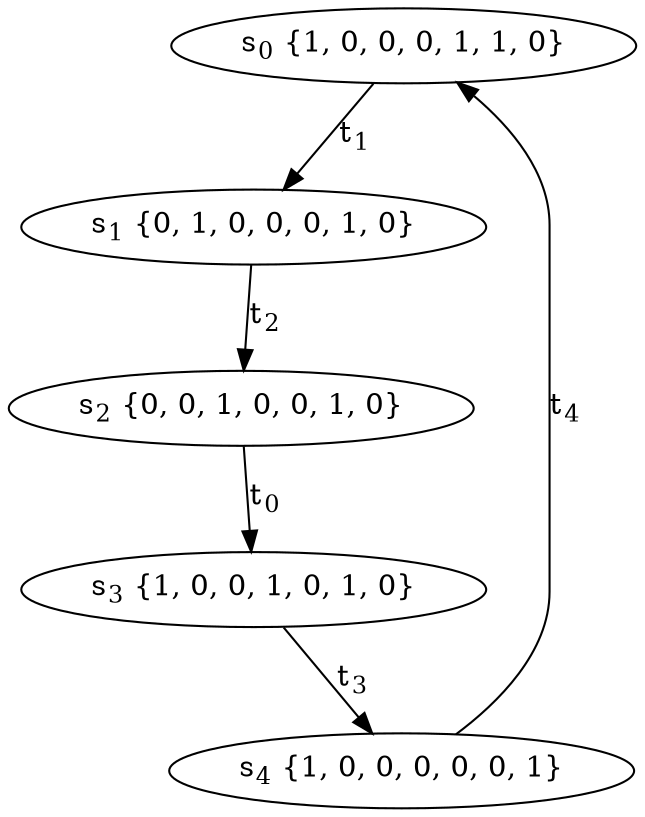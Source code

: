 digraph {
	s0 [label=<s<sub>0</sub> {1, 0, 0, 0, 1, 1, 0}>];
	s1 [label=<s<sub>1</sub> {0, 1, 0, 0, 0, 1, 0}>];
	s2 [label=<s<sub>2</sub> {0, 0, 1, 0, 0, 1, 0}>];
	s3 [label=<s<sub>3</sub> {1, 0, 0, 1, 0, 1, 0}>];
	s4 [label=<s<sub>4</sub> {1, 0, 0, 0, 0, 0, 1}>];

	s0 -> s1 [label=<t<sub>1</sub>>];
	s1 -> s2 [label=<t<sub>2</sub>>];
	s2 -> s3 [label=<t<sub>0</sub>>];
	s3 -> s4 [label=<t<sub>3</sub>>];
	s4 -> s0 [label=<t<sub>4</sub>>];
}
